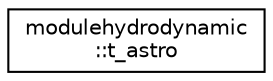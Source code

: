 digraph "Graphical Class Hierarchy"
{
 // LATEX_PDF_SIZE
  edge [fontname="Helvetica",fontsize="10",labelfontname="Helvetica",labelfontsize="10"];
  node [fontname="Helvetica",fontsize="10",shape=record];
  rankdir="LR";
  Node0 [label="modulehydrodynamic\l::t_astro",height=0.2,width=0.4,color="black", fillcolor="white", style="filled",URL="$structmodulehydrodynamic_1_1t__astro.html",tooltip=" "];
}
